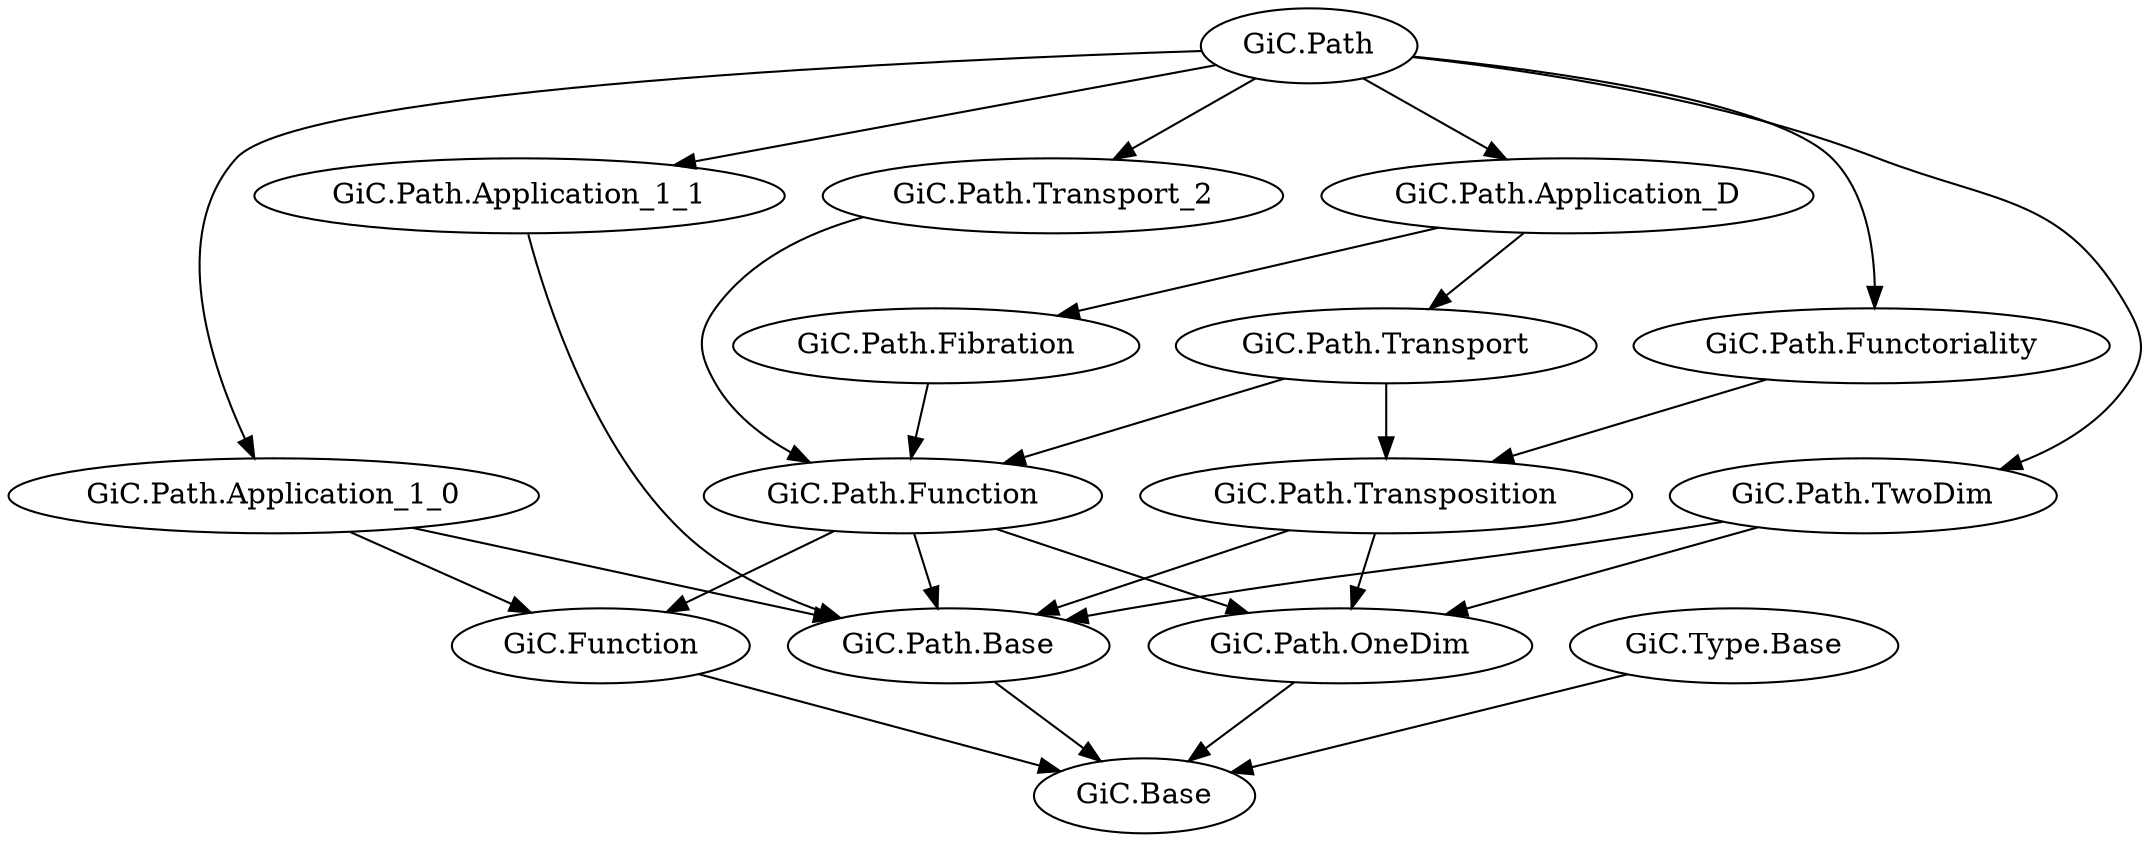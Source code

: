 digraph dependency_graph_tred {
  # GiC.Base

  # GiC.Function
  "GiC.Function" -> "GiC.Base";

  # GiC.Path.Base
  "GiC.Path.Base" -> "GiC.Base";

  # GiC.Path.OneDim
  "GiC.Path.OneDim" -> "GiC.Base";

  # GiC.Path.Function
  "GiC.Path.Function" -> "GiC.Function";
  "GiC.Path.Function" -> "GiC.Path.Base";
  "GiC.Path.Function" -> "GiC.Path.OneDim";

  # GiC.Path.TwoDim
  "GiC.Path.TwoDim" -> "GiC.Path.Base";
  "GiC.Path.TwoDim" -> "GiC.Path.OneDim";

  # GiC.Path.Transposition
  "GiC.Path.Transposition" -> "GiC.Path.Base";
  "GiC.Path.Transposition" -> "GiC.Path.OneDim";

  # GiC.Path.Functoriality
  "GiC.Path.Functoriality" -> "GiC.Path.Transposition";

  # GiC.Path.Application_1_0
  "GiC.Path.Application_1_0" -> "GiC.Function";
  "GiC.Path.Application_1_0" -> "GiC.Path.Base";

  # GiC.Path.Application_1_1
  "GiC.Path.Application_1_1" -> "GiC.Path.Base";

  # GiC.Path.Transport
  "GiC.Path.Transport" -> "GiC.Path.Function";
  "GiC.Path.Transport" -> "GiC.Path.Transposition";

  # GiC.Path.Fibration
  "GiC.Path.Fibration" -> "GiC.Path.Function";

  # GiC.Path.Transport_2
  "GiC.Path.Transport_2" -> "GiC.Path.Function";

  # GiC.Path.Application_D
  "GiC.Path.Application_D" -> "GiC.Path.Transport";
  "GiC.Path.Application_D" -> "GiC.Path.Fibration";

  # GiC.Path
  "GiC.Path" -> "GiC.Path.TwoDim";
  "GiC.Path" -> "GiC.Path.Functoriality";
  "GiC.Path" -> "GiC.Path.Application_1_0";
  "GiC.Path" -> "GiC.Path.Application_1_1";
  "GiC.Path" -> "GiC.Path.Transport_2";
  "GiC.Path" -> "GiC.Path.Application_D";

  # GiC.Type.Base
  "GiC.Type.Base" -> "GiC.Base";
}
